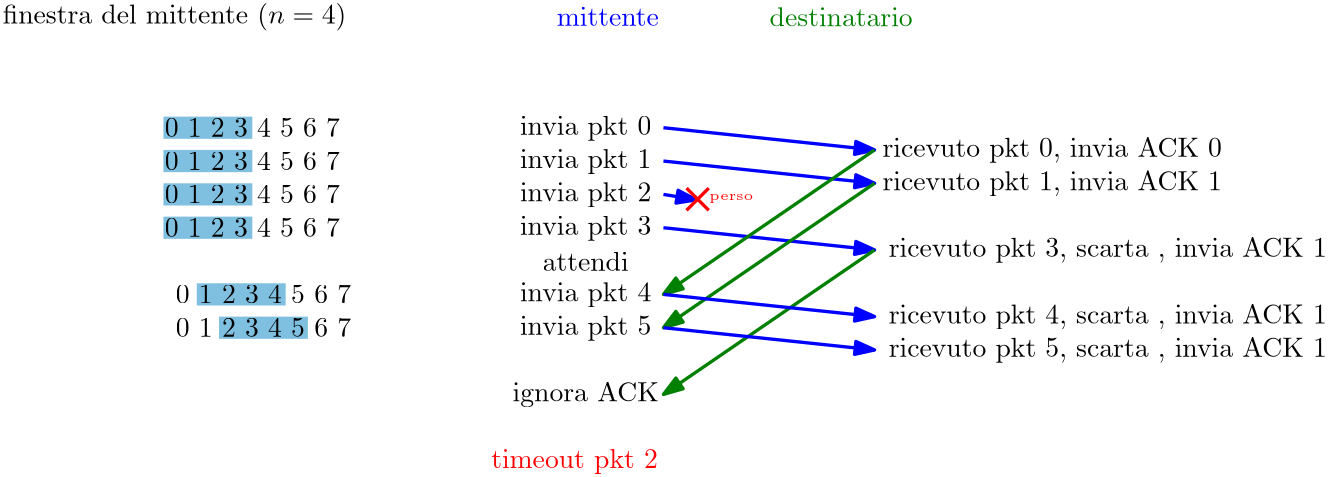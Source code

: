 <?xml version="1.0"?>
<!DOCTYPE ipe SYSTEM "ipe.dtd">
<ipe version="70218" creator="Ipe 7.2.28">
<info created="D:20240329193751" modified="D:20240329194716"/>
<ipestyle name="basic">
<symbol name="arrow/arc(spx)">
<path stroke="sym-stroke" fill="sym-stroke" pen="sym-pen">
0 0 m
-1 0.333 l
-1 -0.333 l
h
</path>
</symbol>
<symbol name="arrow/farc(spx)">
<path stroke="sym-stroke" fill="white" pen="sym-pen">
0 0 m
-1 0.333 l
-1 -0.333 l
h
</path>
</symbol>
<symbol name="arrow/ptarc(spx)">
<path stroke="sym-stroke" fill="sym-stroke" pen="sym-pen">
0 0 m
-1 0.333 l
-0.8 0 l
-1 -0.333 l
h
</path>
</symbol>
<symbol name="arrow/fptarc(spx)">
<path stroke="sym-stroke" fill="white" pen="sym-pen">
0 0 m
-1 0.333 l
-0.8 0 l
-1 -0.333 l
h
</path>
</symbol>
<symbol name="mark/circle(sx)" transformations="translations">
<path fill="sym-stroke">
0.6 0 0 0.6 0 0 e
0.4 0 0 0.4 0 0 e
</path>
</symbol>
<symbol name="mark/disk(sx)" transformations="translations">
<path fill="sym-stroke">
0.6 0 0 0.6 0 0 e
</path>
</symbol>
<symbol name="mark/fdisk(sfx)" transformations="translations">
<group>
<path fill="sym-fill">
0.5 0 0 0.5 0 0 e
</path>
<path fill="sym-stroke" fillrule="eofill">
0.6 0 0 0.6 0 0 e
0.4 0 0 0.4 0 0 e
</path>
</group>
</symbol>
<symbol name="mark/box(sx)" transformations="translations">
<path fill="sym-stroke" fillrule="eofill">
-0.6 -0.6 m
0.6 -0.6 l
0.6 0.6 l
-0.6 0.6 l
h
-0.4 -0.4 m
0.4 -0.4 l
0.4 0.4 l
-0.4 0.4 l
h
</path>
</symbol>
<symbol name="mark/square(sx)" transformations="translations">
<path fill="sym-stroke">
-0.6 -0.6 m
0.6 -0.6 l
0.6 0.6 l
-0.6 0.6 l
h
</path>
</symbol>
<symbol name="mark/fsquare(sfx)" transformations="translations">
<group>
<path fill="sym-fill">
-0.5 -0.5 m
0.5 -0.5 l
0.5 0.5 l
-0.5 0.5 l
h
</path>
<path fill="sym-stroke" fillrule="eofill">
-0.6 -0.6 m
0.6 -0.6 l
0.6 0.6 l
-0.6 0.6 l
h
-0.4 -0.4 m
0.4 -0.4 l
0.4 0.4 l
-0.4 0.4 l
h
</path>
</group>
</symbol>
<symbol name="mark/cross(sx)" transformations="translations">
<group>
<path fill="sym-stroke">
-0.43 -0.57 m
0.57 0.43 l
0.43 0.57 l
-0.57 -0.43 l
h
</path>
<path fill="sym-stroke">
-0.43 0.57 m
0.57 -0.43 l
0.43 -0.57 l
-0.57 0.43 l
h
</path>
</group>
</symbol>
<symbol name="arrow/fnormal(spx)">
<path stroke="sym-stroke" fill="white" pen="sym-pen">
0 0 m
-1 0.333 l
-1 -0.333 l
h
</path>
</symbol>
<symbol name="arrow/pointed(spx)">
<path stroke="sym-stroke" fill="sym-stroke" pen="sym-pen">
0 0 m
-1 0.333 l
-0.8 0 l
-1 -0.333 l
h
</path>
</symbol>
<symbol name="arrow/fpointed(spx)">
<path stroke="sym-stroke" fill="white" pen="sym-pen">
0 0 m
-1 0.333 l
-0.8 0 l
-1 -0.333 l
h
</path>
</symbol>
<symbol name="arrow/linear(spx)">
<path stroke="sym-stroke" pen="sym-pen">
-1 0.333 m
0 0 l
-1 -0.333 l
</path>
</symbol>
<symbol name="arrow/fdouble(spx)">
<path stroke="sym-stroke" fill="white" pen="sym-pen">
0 0 m
-1 0.333 l
-1 -0.333 l
h
-1 0 m
-2 0.333 l
-2 -0.333 l
h
</path>
</symbol>
<symbol name="arrow/double(spx)">
<path stroke="sym-stroke" fill="sym-stroke" pen="sym-pen">
0 0 m
-1 0.333 l
-1 -0.333 l
h
-1 0 m
-2 0.333 l
-2 -0.333 l
h
</path>
</symbol>
<symbol name="arrow/mid-normal(spx)">
<path stroke="sym-stroke" fill="sym-stroke" pen="sym-pen">
0.5 0 m
-0.5 0.333 l
-0.5 -0.333 l
h
</path>
</symbol>
<symbol name="arrow/mid-fnormal(spx)">
<path stroke="sym-stroke" fill="white" pen="sym-pen">
0.5 0 m
-0.5 0.333 l
-0.5 -0.333 l
h
</path>
</symbol>
<symbol name="arrow/mid-pointed(spx)">
<path stroke="sym-stroke" fill="sym-stroke" pen="sym-pen">
0.5 0 m
-0.5 0.333 l
-0.3 0 l
-0.5 -0.333 l
h
</path>
</symbol>
<symbol name="arrow/mid-fpointed(spx)">
<path stroke="sym-stroke" fill="white" pen="sym-pen">
0.5 0 m
-0.5 0.333 l
-0.3 0 l
-0.5 -0.333 l
h
</path>
</symbol>
<symbol name="arrow/mid-double(spx)">
<path stroke="sym-stroke" fill="sym-stroke" pen="sym-pen">
1 0 m
0 0.333 l
0 -0.333 l
h
0 0 m
-1 0.333 l
-1 -0.333 l
h
</path>
</symbol>
<symbol name="arrow/mid-fdouble(spx)">
<path stroke="sym-stroke" fill="white" pen="sym-pen">
1 0 m
0 0.333 l
0 -0.333 l
h
0 0 m
-1 0.333 l
-1 -0.333 l
h
</path>
</symbol>
<anglesize name="22.5 deg" value="22.5"/>
<anglesize name="30 deg" value="30"/>
<anglesize name="45 deg" value="45"/>
<anglesize name="60 deg" value="60"/>
<anglesize name="90 deg" value="90"/>
<arrowsize name="large" value="10"/>
<arrowsize name="small" value="5"/>
<arrowsize name="tiny" value="3"/>
<color name="blue" value="0 0 1"/>
<color name="brown" value="0.647 0.165 0.165"/>
<color name="darkblue" value="0 0 0.545"/>
<color name="darkcyan" value="0 0.545 0.545"/>
<color name="darkgray" value="0.663"/>
<color name="darkgreen" value="0 0.392 0"/>
<color name="darkmagenta" value="0.545 0 0.545"/>
<color name="darkorange" value="1 0.549 0"/>
<color name="darkred" value="0.545 0 0"/>
<color name="gold" value="1 0.843 0"/>
<color name="gray" value="0.745"/>
<color name="green" value="0 1 0"/>
<color name="lightblue" value="0.678 0.847 0.902"/>
<color name="lightcyan" value="0.878 1 1"/>
<color name="lightgray" value="0.827"/>
<color name="lightgreen" value="0.565 0.933 0.565"/>
<color name="lightyellow" value="1 1 0.878"/>
<color name="navy" value="0 0 0.502"/>
<color name="orange" value="1 0.647 0"/>
<color name="pink" value="1 0.753 0.796"/>
<color name="purple" value="0.627 0.125 0.941"/>
<color name="red" value="1 0 0"/>
<color name="seagreen" value="0.18 0.545 0.341"/>
<color name="turquoise" value="0.251 0.878 0.816"/>
<color name="violet" value="0.933 0.51 0.933"/>
<color name="yellow" value="1 1 0"/>
<dashstyle name="dash dot dotted" value="[4 2 1 2 1 2] 0"/>
<dashstyle name="dash dotted" value="[4 2 1 2] 0"/>
<dashstyle name="dashed" value="[4] 0"/>
<dashstyle name="dotted" value="[1 3] 0"/>
<gridsize name="10 pts (~3.5 mm)" value="10"/>
<gridsize name="14 pts (~5 mm)" value="14"/>
<gridsize name="16 pts (~6 mm)" value="16"/>
<gridsize name="20 pts (~7 mm)" value="20"/>
<gridsize name="28 pts (~10 mm)" value="28"/>
<gridsize name="32 pts (~12 mm)" value="32"/>
<gridsize name="4 pts" value="4"/>
<gridsize name="56 pts (~20 mm)" value="56"/>
<gridsize name="8 pts (~3 mm)" value="8"/>
<opacity name="10%" value="0.1"/>
<opacity name="30%" value="0.3"/>
<opacity name="50%" value="0.5"/>
<opacity name="75%" value="0.75"/>
<pen name="fat" value="1.2"/>
<pen name="heavier" value="0.8"/>
<pen name="ultrafat" value="2"/>
<symbolsize name="large" value="5"/>
<symbolsize name="small" value="2"/>
<symbolsize name="tiny" value="1.1"/>
<textsize name="Huge" value="\Huge"/>
<textsize name="LARGE" value="\LARGE"/>
<textsize name="Large" value="\Large"/>
<textsize name="footnote" value="\footnotesize"/>
<textsize name="huge" value="\huge"/>
<textsize name="large" value="\large"/>
<textsize name="script" value="\scriptsize"/>
<textsize name="small" value="\small"/>
<textsize name="tiny" value="\tiny"/>
<textstyle name="center" begin="\begin{center}" end="\end{center}"/>
<textstyle name="item" begin="\begin{itemize}\item{}" end="\end{itemize}"/>
<textstyle name="itemize" begin="\begin{itemize}" end="\end{itemize}"/>
<tiling name="falling" angle="-60" step="4" width="1"/>
<tiling name="rising" angle="30" step="4" width="1"/>
</ipestyle>
<page>
<layer name="alpha"/>
<view layers="alpha" active="alpha"/>
<text layer="alpha" matrix="1 0 0 1 -40 4" transformations="translations" pos="156 788" stroke="black" type="label" width="123.678" height="7.473" depth="2.49" halign="center" valign="center">finestra del mittente ($n=4$)</text>
<text matrix="1 0 0 1 116 4" transformations="translations" pos="156 788" stroke="0 0 1" type="label" width="36.806" height="6.654" depth="0" halign="center" valign="center">mittente</text>
<text matrix="1 0 0 1 200 4" transformations="translations" pos="156 788" stroke="0 0.502 0" type="label" width="51.557" height="6.918" depth="0" halign="center" valign="center">destinatario</text>
<text matrix="1 0 0 1 108 -36" transformations="translations" pos="156 788" stroke="black" type="label" width="47.323" height="6.926" depth="1.93" halign="center" valign="center">invia pkt 0</text>
<path fill="0 0.502 0.753" opacity="50%" stroke-opacity="opaque">
112 756 m
112 748 l
144 748 l
144 756 l
h
</path>
<text matrix="1 0 0 1 -12 -36" transformations="translations" pos="156 788" stroke="black" type="label" width="63.097" height="6.42" depth="0" halign="center" valign="center">0 1 2 3 4 5 6 7</text>
<text matrix="1 0 0 1 108 -48" transformations="translations" pos="156 788" stroke="black" type="label" width="47.323" height="6.926" depth="1.93" halign="center" valign="center">invia pkt 1</text>
<text matrix="1 0 0 1 108 -60" transformations="translations" pos="156 788" stroke="black" type="label" width="47.323" height="6.926" depth="1.93" halign="center" valign="center">invia pkt 2</text>
<text matrix="1 0 0 1 108 -72" transformations="translations" pos="156 788" stroke="black" type="label" width="47.323" height="6.926" depth="1.93" halign="center" valign="center">invia pkt 3</text>
<text matrix="1 0 0 1 108 -84" transformations="translations" pos="156 788" stroke="black" type="label" width="30.995" height="6.918" depth="0" halign="center" valign="center">attendi</text>
<path matrix="1 0 0 1 0 -12" fill="0 0.502 0.753" opacity="50%" stroke-opacity="opaque">
112 756 m
112 748 l
144 748 l
144 756 l
h
</path>
<text matrix="1 0 0 1 -12 -48" transformations="translations" pos="156 788" stroke="black" type="label" width="63.097" height="6.42" depth="0" halign="center" valign="center">0 1 2 3 4 5 6 7</text>
<path matrix="1 0 0 1 0 -24" fill="0 0.502 0.753" opacity="50%" stroke-opacity="opaque">
112 756 m
112 748 l
144 748 l
144 756 l
h
</path>
<text matrix="1 0 0 1 -12 -60" transformations="translations" pos="156 788" stroke="black" type="label" width="63.097" height="6.42" depth="0" halign="center" valign="center">0 1 2 3 4 5 6 7</text>
<path matrix="1 0 0 1 0 -36" fill="0 0.502 0.753" opacity="50%" stroke-opacity="opaque">
112 756 m
112 748 l
144 748 l
144 756 l
h
</path>
<text matrix="1 0 0 1 -12 -72" transformations="translations" pos="156 788" stroke="black" type="label" width="63.097" height="6.42" depth="0" halign="center" valign="center">0 1 2 3 4 5 6 7</text>
<path stroke="0 0 1" pen="fat" arrow="normal/normal" opacity="50%" stroke-opacity="opaque">
292 752 m
368 744 l
</path>
<path stroke="0 0 1" pen="fat" arrow="normal/normal" opacity="50%" stroke-opacity="opaque">
292 740 m
368 732 l
</path>
<text matrix="1 0 0 1 -19.4847 1.95145" transformations="translations" pos="328 724" stroke="1 0 0" type="label" width="15.774" height="2.153" depth="0.96" valign="baseline" size="tiny">perso</text>
<path stroke="0 0 1" pen="fat" arrow="normal/normal">
292 716 m
368 708 l
</path>
<path matrix="1 0 0 1 0.00029324 -0.00048366" stroke="0 0 1" pen="fat" arrow="normal/normal">
292 728 m
303.803 726.023 l
</path>
<path matrix="1 0 0 1 -23.6934 2.26239" stroke="1 0 0" pen="fat">
324 728 m
332 720 l
</path>
<path matrix="1 0 0 1 -23.6934 2.26239" stroke="1 0 0" pen="fat">
324 720 m
332 728 l
</path>
<path stroke="0 0.502 0" pen="fat" arrow="normal/normal">
368 744 m
292 692 l
</path>
<path matrix="1 0 0 1 0 -12" stroke="0 0.502 0" pen="fat" arrow="normal/normal">
368 744 m
292 692 l
</path>
<path matrix="1 0 0 1 0 -36" stroke="0 0.502 0" pen="fat" arrow="normal/normal">
368 744 m
292 692 l
</path>
<text matrix="1 0 0 1 276 -44" transformations="translations" pos="156 788" stroke="black" type="label" width="122.347" height="6.926" depth="1.93" halign="center" valign="center">ricevuto pkt 0, invia ACK 0</text>
<text matrix="1 0 0 1 276 -56" transformations="translations" pos="156 788" stroke="black" type="label" width="122.347" height="6.926" depth="1.93" halign="center" valign="center">ricevuto pkt 1, invia ACK 1</text>
<text matrix="1 0 0 1 296 -80" transformations="translations" pos="156 788" stroke="black" type="label" width="157.853" height="6.926" depth="1.93" halign="center" valign="center">ricevuto pkt 3, scarta , invia ACK 1</text>
<text matrix="1 0 0 1 108 -96" transformations="translations" pos="156 788" stroke="black" type="label" width="47.323" height="6.926" depth="1.93" halign="center" valign="center">invia pkt 4</text>
<text matrix="1 0 0 1 108 -108" transformations="translations" pos="156 788" stroke="black" type="label" width="47.323" height="6.926" depth="1.93" halign="center" valign="center">invia pkt 5</text>
<path matrix="1 0 0 1 12 -60" fill="0 0.502 0.753" opacity="50%" stroke-opacity="opaque">
112 756 m
112 748 l
144 748 l
144 756 l
h
</path>
<path matrix="1 0 0 1 20 -72" fill="0 0.502 0.753" opacity="50%" stroke-opacity="opaque">
112 756 m
112 748 l
144 748 l
144 756 l
h
</path>
<text matrix="1 0 0 1 -8 -96" transformations="translations" pos="156 788" stroke="black" type="label" width="63.097" height="6.42" depth="0" halign="center" valign="center">0 1 2 3 4 5 6 7</text>
<text matrix="1 0 0 1 -8 -108" transformations="translations" pos="156 788" stroke="black" type="label" width="63.097" height="6.42" depth="0" halign="center" valign="center">0 1 2 3 4 5 6 7</text>
<path matrix="1 0 0 1 0 -60" stroke="0 0 1" pen="fat" arrow="normal/normal" opacity="50%" stroke-opacity="opaque">
292 752 m
368 744 l
</path>
<path matrix="1 0 0 1 0 -60" stroke="0 0 1" pen="fat" arrow="normal/normal" opacity="50%" stroke-opacity="opaque">
292 740 m
368 732 l
</path>
<text matrix="1 0 0 1 296 -104" transformations="translations" pos="156 788" stroke="black" type="label" width="157.853" height="6.926" depth="1.93" halign="center" valign="center">ricevuto pkt 4, scarta , invia ACK 1</text>
<text matrix="1 0 0 1 296 -116" transformations="translations" pos="156 788" stroke="black" type="label" width="157.853" height="6.926" depth="1.93" halign="center" valign="center">ricevuto pkt 5, scarta , invia ACK 1</text>
<text matrix="1 0 0 1 108 -132" transformations="translations" pos="156 788" stroke="black" type="label" width="52.608" height="6.815" depth="1.93" halign="center" valign="center">ignora ACK</text>
<text matrix="1 0 0 1 104 -156" transformations="translations" pos="156 788" stroke="1 0 0" type="label" width="60.053" height="6.926" depth="1.93" halign="center" valign="center">timeout pkt 2</text>
</page>
</ipe>
